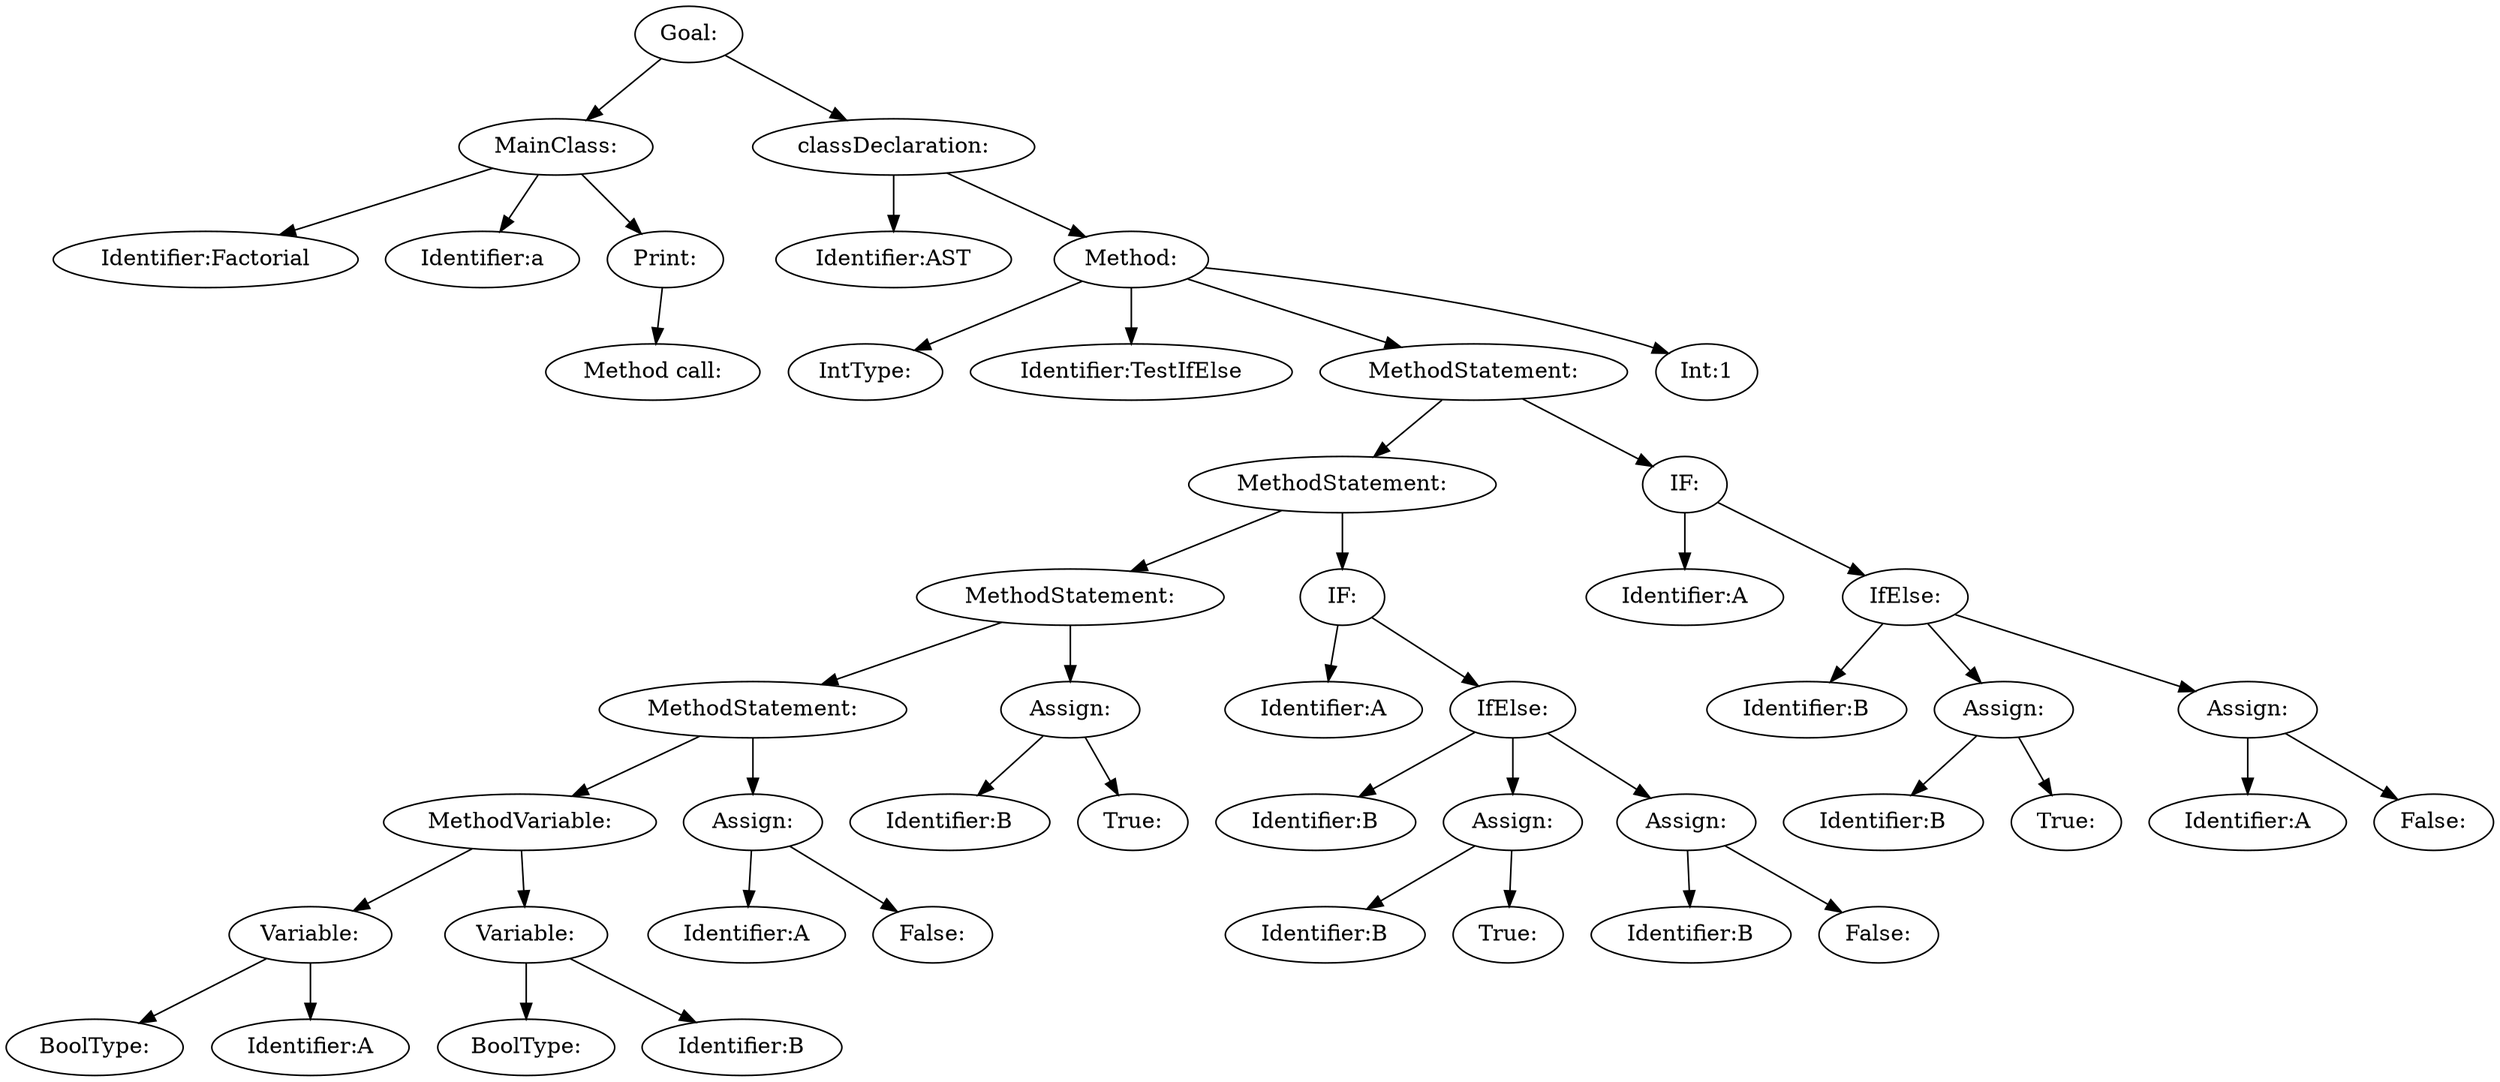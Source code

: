 digraph {
n0 [label="Goal:"];
n1 [label="MainClass:"];
n2 [label="Identifier:Factorial"];
n1 -> n2
n3 [label="Identifier:a"];
n1 -> n3
n4 [label="Print:"];
n5 [label="Method call:"];
n4 -> n5
n1 -> n4
n0 -> n1
n6 [label="classDeclaration:"];
n7 [label="Identifier:AST"];
n6 -> n7
n8 [label="Method:"];
n9 [label="IntType:"];
n8 -> n9
n10 [label="Identifier:TestIfElse"];
n8 -> n10
n11 [label="MethodStatement:"];
n12 [label="MethodStatement:"];
n13 [label="MethodStatement:"];
n14 [label="MethodStatement:"];
n15 [label="MethodVariable:"];
n16 [label="Variable:"];
n17 [label="BoolType:"];
n16 -> n17
n18 [label="Identifier:A"];
n16 -> n18
n15 -> n16
n19 [label="Variable:"];
n20 [label="BoolType:"];
n19 -> n20
n21 [label="Identifier:B"];
n19 -> n21
n15 -> n19
n14 -> n15
n22 [label="Assign:"];
n23 [label="Identifier:A"];
n22 -> n23
n24 [label="False:"];
n22 -> n24
n14 -> n22
n13 -> n14
n25 [label="Assign:"];
n26 [label="Identifier:B"];
n25 -> n26
n27 [label="True:"];
n25 -> n27
n13 -> n25
n12 -> n13
n28 [label="IF:"];
n29 [label="Identifier:A"];
n28 -> n29
n30 [label="IfElse:"];
n31 [label="Identifier:B"];
n30 -> n31
n32 [label="Assign:"];
n33 [label="Identifier:B"];
n32 -> n33
n34 [label="True:"];
n32 -> n34
n30 -> n32
n35 [label="Assign:"];
n36 [label="Identifier:B"];
n35 -> n36
n37 [label="False:"];
n35 -> n37
n30 -> n35
n28 -> n30
n12 -> n28
n11 -> n12
n38 [label="IF:"];
n39 [label="Identifier:A"];
n38 -> n39
n40 [label="IfElse:"];
n41 [label="Identifier:B"];
n40 -> n41
n42 [label="Assign:"];
n43 [label="Identifier:B"];
n42 -> n43
n44 [label="True:"];
n42 -> n44
n40 -> n42
n45 [label="Assign:"];
n46 [label="Identifier:A"];
n45 -> n46
n47 [label="False:"];
n45 -> n47
n40 -> n45
n38 -> n40
n11 -> n38
n8 -> n11
n48 [label="Int:1"];
n8 -> n48
n6 -> n8
n0 -> n6
}
